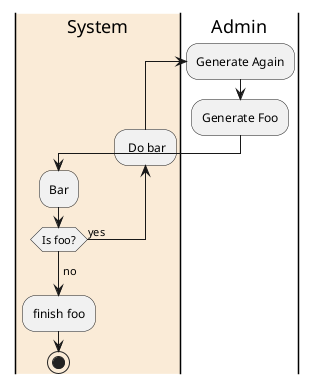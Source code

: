 {
  "sha1": "2hf2tnbmvn5j6uz8zz7qbb2p2h5hlds",
  "insertion": {
    "when": "2024-05-30T20:48:19.998Z",
    "url": "https://forum.plantuml.net/14473/backward-in-activity-beta-break-in-swim-lanes?show=14648#a14648",
    "user": "plantuml@gmail.com"
  }
}
@startuml
|#AntiqueWhite|System|
|Admin|
repeat :Generate Again;
:Generate Foo;
|System|
:Bar;
backward: Do bar;
repeat while (Is foo?)  is (yes)
->no;
:finish foo;
stop

@enduml
